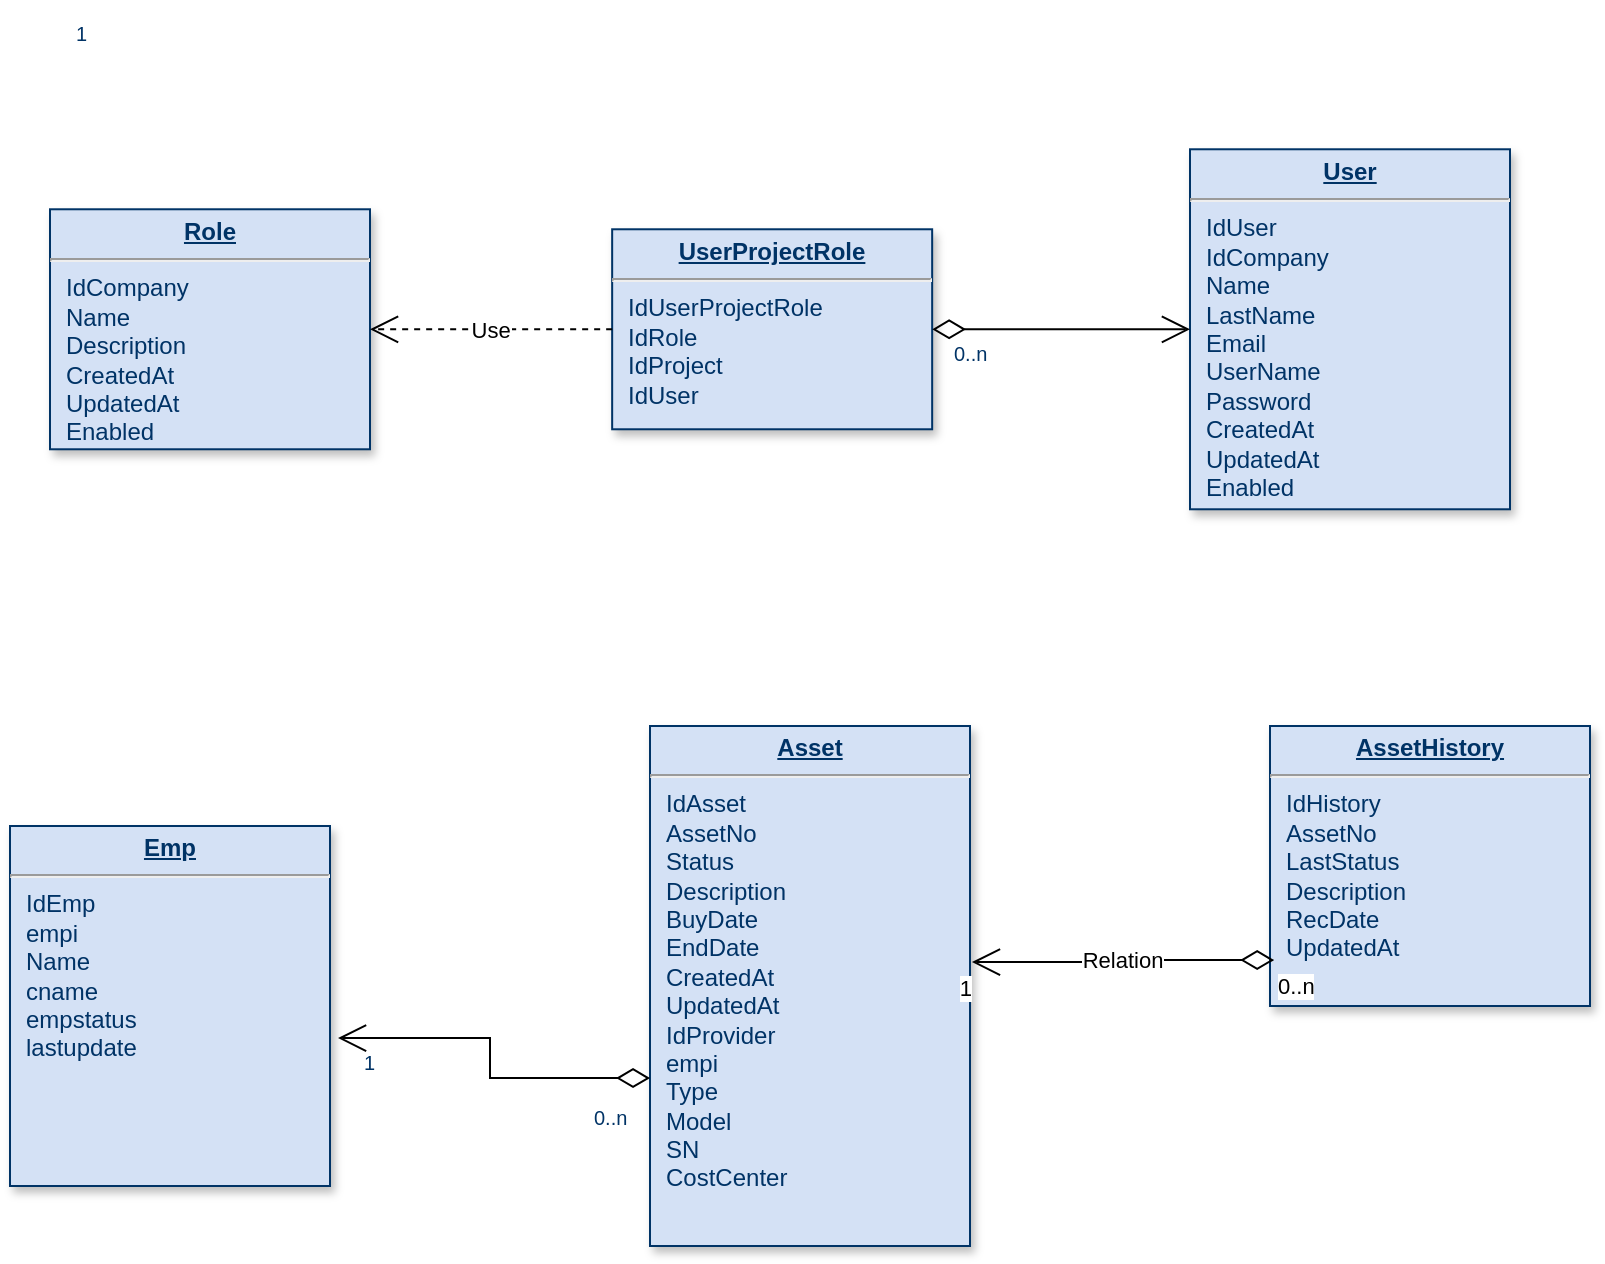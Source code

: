 <mxfile version="16.2.2" type="github">
  <diagram name="Page-1" id="efa7a0a1-bf9b-a30e-e6df-94a7791c09e9">
    <mxGraphModel dx="1422" dy="1963" grid="1" gridSize="10" guides="1" tooltips="1" connect="1" arrows="1" fold="1" page="1" pageScale="1" pageWidth="826" pageHeight="1169" background="none" math="0" shadow="0">
      <root>
        <mxCell id="0" />
        <mxCell id="1" parent="0" />
        <mxCell id="19" value="&lt;p style=&quot;margin: 0px; margin-top: 4px; text-align: center; text-decoration: underline;&quot;&gt;&lt;strong&gt;Role&lt;/strong&gt;&lt;/p&gt;&lt;hr /&gt;&lt;p style=&quot;margin: 0px; margin-left: 8px;&quot;&gt;IdCompany&lt;br /&gt;Name&lt;/p&gt;&lt;p style=&quot;margin: 0px; margin-left: 8px;&quot;&gt;Description&lt;/p&gt;&lt;p style=&quot;margin: 0px; margin-left: 8px;&quot;&gt;CreatedAt&lt;/p&gt;&lt;p style=&quot;margin: 0px; margin-left: 8px;&quot;&gt;UpdatedAt&lt;/p&gt;&lt;p style=&quot;margin: 0px; margin-left: 8px;&quot;&gt;Enabled&lt;/p&gt;" style="verticalAlign=top;align=left;overflow=fill;fontSize=12;fontFamily=Helvetica;html=1;strokeColor=#003366;shadow=1;fillColor=#D4E1F5;fontColor=#003366" parent="1" vertex="1">
          <mxGeometry x="310.0" y="91.64" width="160" height="120" as="geometry" />
        </mxCell>
        <mxCell id="22" value="&lt;p style=&quot;margin: 0px; margin-top: 4px; text-align: center; text-decoration: underline;&quot;&gt;&lt;strong&gt;User&lt;/strong&gt;&lt;/p&gt;&lt;hr /&gt;&lt;p style=&quot;margin: 0px; margin-left: 8px;&quot;&gt;IdUser&lt;/p&gt;&lt;p style=&quot;margin: 0px; margin-left: 8px;&quot;&gt;IdCompany&lt;/p&gt;&lt;p style=&quot;margin: 0px; margin-left: 8px;&quot;&gt;Name&lt;/p&gt;&lt;p style=&quot;margin: 0px; margin-left: 8px;&quot;&gt;LastName&lt;/p&gt;&lt;p style=&quot;margin: 0px; margin-left: 8px;&quot;&gt;Email&lt;/p&gt;&lt;p style=&quot;margin: 0px; margin-left: 8px;&quot;&gt;UserName&lt;/p&gt;&lt;p style=&quot;margin: 0px; margin-left: 8px;&quot;&gt;Password&lt;/p&gt;&lt;p style=&quot;margin: 0px; margin-left: 8px;&quot;&gt;CreatedAt&lt;/p&gt;&lt;p style=&quot;margin: 0px; margin-left: 8px;&quot;&gt;UpdatedAt&lt;/p&gt;&lt;p style=&quot;margin: 0px; margin-left: 8px;&quot;&gt;Enabled&lt;/p&gt;" style="verticalAlign=top;align=left;overflow=fill;fontSize=12;fontFamily=Helvetica;html=1;strokeColor=#003366;shadow=1;fillColor=#D4E1F5;fontColor=#003366" parent="1" vertex="1">
          <mxGeometry x="880.0" y="61.64" width="160.0" height="180" as="geometry" />
        </mxCell>
        <mxCell id="23" value="&lt;p style=&quot;margin: 0px; margin-top: 4px; text-align: center; text-decoration: underline;&quot;&gt;&lt;strong&gt;UserProjectRole&lt;/strong&gt;&lt;/p&gt;&lt;hr /&gt;&lt;p style=&quot;margin: 0px; margin-left: 8px;&quot;&gt;IdUserProjectRole&lt;/p&gt;&lt;p style=&quot;margin: 0px; margin-left: 8px;&quot;&gt;IdRole&lt;/p&gt;&lt;p style=&quot;margin: 0px; margin-left: 8px;&quot;&gt;IdProject&lt;/p&gt;&lt;p style=&quot;margin: 0px; margin-left: 8px;&quot;&gt;IdUser&lt;/p&gt;" style="verticalAlign=top;align=left;overflow=fill;fontSize=12;fontFamily=Helvetica;html=1;strokeColor=#003366;shadow=1;fillColor=#D4E1F5;fontColor=#003366" parent="1" vertex="1">
          <mxGeometry x="591.08" y="101.64" width="160" height="100" as="geometry" />
        </mxCell>
        <mxCell id="28" value="&lt;p style=&quot;margin: 0px ; margin-top: 4px ; text-align: center ; text-decoration: underline&quot;&gt;&lt;strong&gt;Asset&lt;/strong&gt;&lt;/p&gt;&lt;hr&gt;&lt;p style=&quot;margin: 0px 0px 0px 8px&quot;&gt;IdAsset&lt;/p&gt;&lt;p style=&quot;margin: 0px 0px 0px 8px&quot;&gt;AssetNo&lt;/p&gt;&lt;p style=&quot;margin: 0px 0px 0px 8px&quot;&gt;S&lt;span&gt;tatus&lt;/span&gt;&lt;/p&gt;&lt;p style=&quot;margin: 0px 0px 0px 8px&quot;&gt;Description&lt;/p&gt;&lt;p style=&quot;margin: 0px 0px 0px 8px&quot;&gt;BuyDate&lt;/p&gt;&lt;p style=&quot;margin: 0px 0px 0px 8px&quot;&gt;EndDate&lt;/p&gt;&lt;p style=&quot;margin: 0px 0px 0px 8px&quot;&gt;CreatedAt&lt;/p&gt;&lt;p style=&quot;margin: 0px 0px 0px 8px&quot;&gt;UpdatedAt&lt;/p&gt;&lt;p style=&quot;margin: 0px 0px 0px 8px&quot;&gt;IdProvider&lt;br&gt;&lt;/p&gt;&lt;p style=&quot;margin: 0px 0px 0px 8px&quot;&gt;empi&lt;/p&gt;&lt;p style=&quot;margin: 0px 0px 0px 8px&quot;&gt;Type&lt;/p&gt;&lt;p style=&quot;margin: 0px 0px 0px 8px&quot;&gt;Model&lt;/p&gt;&lt;p style=&quot;margin: 0px 0px 0px 8px&quot;&gt;SN&lt;/p&gt;&lt;p style=&quot;margin: 0px 0px 0px 8px&quot;&gt;CostCenter&lt;/p&gt;&lt;p style=&quot;margin: 0px 0px 0px 8px&quot;&gt;&lt;br&gt;&lt;/p&gt;" style="verticalAlign=top;align=left;overflow=fill;fontSize=12;fontFamily=Helvetica;html=1;strokeColor=#003366;shadow=1;fillColor=#D4E1F5;fontColor=#003366" parent="1" vertex="1">
          <mxGeometry x="610" y="350" width="160" height="260" as="geometry" />
        </mxCell>
        <mxCell id="32" value="&lt;p style=&quot;margin: 0px ; margin-top: 4px ; text-align: center ; text-decoration: underline&quot;&gt;&lt;b&gt;AssetHistory&lt;/b&gt;&lt;/p&gt;&lt;hr&gt;&lt;p style=&quot;margin: 0px ; margin-left: 8px&quot;&gt;IdHistory&lt;/p&gt;&lt;p style=&quot;margin: 0px ; margin-left: 8px&quot;&gt;AssetNo&lt;/p&gt;&lt;p style=&quot;margin: 0px ; margin-left: 8px&quot;&gt;LastStatus&lt;/p&gt;&lt;p style=&quot;margin: 0px ; margin-left: 8px&quot;&gt;Description&lt;/p&gt;&lt;p style=&quot;margin: 0px ; margin-left: 8px&quot;&gt;RecDate&lt;/p&gt;&lt;p style=&quot;margin: 0px ; margin-left: 8px&quot;&gt;UpdatedAt&lt;/p&gt;&lt;p style=&quot;margin: 0px ; margin-left: 8px&quot;&gt;&lt;br&gt;&lt;/p&gt;" style="verticalAlign=top;align=left;overflow=fill;fontSize=12;fontFamily=Helvetica;html=1;strokeColor=#003366;shadow=1;fillColor=#D4E1F5;fontColor=#003366" parent="1" vertex="1">
          <mxGeometry x="920" y="350.0" width="160" height="140" as="geometry" />
        </mxCell>
        <mxCell id="45" value="" style="endArrow=open;endSize=12;startArrow=diamondThin;startSize=14;startFill=0;edgeStyle=orthogonalEdgeStyle;rounded=0" parent="1" source="23" target="22" edge="1">
          <mxGeometry x="519.36" y="180" as="geometry">
            <mxPoint x="519.36" y="180" as="sourcePoint" />
            <mxPoint x="679.36" y="180" as="targetPoint" />
          </mxGeometry>
        </mxCell>
        <mxCell id="46" value="0..n" style="resizable=0;align=left;verticalAlign=top;labelBackgroundColor=#ffffff;fontSize=10;strokeColor=#003366;shadow=1;fillColor=#D4E1F5;fontColor=#003366" parent="45" connectable="0" vertex="1">
          <mxGeometry x="-1" relative="1" as="geometry">
            <mxPoint x="8.92" as="offset" />
          </mxGeometry>
        </mxCell>
        <mxCell id="47" value="1" style="resizable=0;align=right;verticalAlign=top;labelBackgroundColor=#ffffff;fontSize=10;strokeColor=#003366;shadow=1;fillColor=#D4E1F5;fontColor=#003366" parent="45" connectable="0" vertex="1">
          <mxGeometry x="1" relative="1" as="geometry">
            <mxPoint x="-550" y="-160.0" as="offset" />
          </mxGeometry>
        </mxCell>
        <mxCell id="54" value="" style="endArrow=open;endSize=12;startArrow=diamondThin;startSize=14;startFill=0;edgeStyle=orthogonalEdgeStyle;exitX=0;exitY=0.677;rounded=0;entryX=1.025;entryY=0.589;entryDx=0;entryDy=0;entryPerimeter=0;exitDx=0;exitDy=0;exitPerimeter=0;" parent="1" source="28" target="LZ1AF1Mo5hQ1FhnTD28M-114" edge="1">
          <mxGeometry x="1209.36" y="170" as="geometry">
            <mxPoint x="1170" y="722.5" as="sourcePoint" />
            <mxPoint x="1369.36" y="170" as="targetPoint" />
          </mxGeometry>
        </mxCell>
        <mxCell id="55" value="0..n" style="resizable=0;align=left;verticalAlign=top;labelBackgroundColor=#ffffff;fontSize=10;strokeColor=#003366;shadow=1;fillColor=#D4E1F5;fontColor=#003366" parent="54" connectable="0" vertex="1">
          <mxGeometry x="-1" relative="1" as="geometry">
            <mxPoint x="-30" y="7.5" as="offset" />
          </mxGeometry>
        </mxCell>
        <mxCell id="56" value="1" style="resizable=0;align=right;verticalAlign=top;labelBackgroundColor=#ffffff;fontSize=10;strokeColor=#003366;shadow=1;fillColor=#D4E1F5;fontColor=#003366" parent="54" connectable="0" vertex="1">
          <mxGeometry x="1" relative="1" as="geometry">
            <mxPoint x="20" as="offset" />
          </mxGeometry>
        </mxCell>
        <mxCell id="102" value="Use" style="endArrow=open;endSize=12;dashed=1" parent="1" source="23" target="19" edge="1">
          <mxGeometry x="430" y="50" as="geometry">
            <mxPoint x="430" y="50" as="sourcePoint" />
            <mxPoint x="590" y="50" as="targetPoint" />
          </mxGeometry>
        </mxCell>
        <mxCell id="LZ1AF1Mo5hQ1FhnTD28M-114" value="&lt;p style=&quot;margin: 0px ; margin-top: 4px ; text-align: center ; text-decoration: underline&quot;&gt;&lt;b&gt;Emp&lt;/b&gt;&lt;/p&gt;&lt;hr&gt;&lt;p style=&quot;margin: 0px ; margin-left: 8px&quot;&gt;IdEmp&lt;/p&gt;&lt;p style=&quot;margin: 0px ; margin-left: 8px&quot;&gt;empi&lt;/p&gt;&lt;p style=&quot;margin: 0px ; margin-left: 8px&quot;&gt;Name&lt;/p&gt;&lt;p style=&quot;margin: 0px ; margin-left: 8px&quot;&gt;cname&lt;/p&gt;&lt;p style=&quot;margin: 0px ; margin-left: 8px&quot;&gt;&lt;span&gt;empstatus&lt;/span&gt;&lt;br&gt;&lt;/p&gt;&lt;p style=&quot;margin: 0px ; margin-left: 8px&quot;&gt;&lt;span&gt;lastupdate&lt;/span&gt;&lt;/p&gt;" style="verticalAlign=top;align=left;overflow=fill;fontSize=12;fontFamily=Helvetica;html=1;strokeColor=#003366;shadow=1;fillColor=#D4E1F5;fontColor=#003366" vertex="1" parent="1">
          <mxGeometry x="290.0" y="400" width="160.0" height="180" as="geometry" />
        </mxCell>
        <mxCell id="LZ1AF1Mo5hQ1FhnTD28M-120" value="Relation" style="endArrow=open;html=1;endSize=12;startArrow=diamondThin;startSize=14;startFill=0;edgeStyle=orthogonalEdgeStyle;rounded=1;labelBackgroundColor=default;fontFamily=Helvetica;fontSize=11;fontColor=default;strokeColor=default;shape=connector;entryX=1.006;entryY=0.454;entryDx=0;entryDy=0;exitX=0.013;exitY=0.836;exitDx=0;exitDy=0;exitPerimeter=0;entryPerimeter=0;" edge="1" parent="1" source="32" target="28">
          <mxGeometry relative="1" as="geometry">
            <mxPoint x="826" y="584" as="sourcePoint" />
            <mxPoint x="986" y="584" as="targetPoint" />
          </mxGeometry>
        </mxCell>
        <mxCell id="LZ1AF1Mo5hQ1FhnTD28M-121" value="0..n" style="edgeLabel;resizable=0;html=1;align=left;verticalAlign=top;fontFamily=Helvetica;fontSize=11;fontColor=default;" connectable="0" vertex="1" parent="LZ1AF1Mo5hQ1FhnTD28M-120">
          <mxGeometry x="-1" relative="1" as="geometry" />
        </mxCell>
        <mxCell id="LZ1AF1Mo5hQ1FhnTD28M-122" value="1" style="edgeLabel;resizable=0;html=1;align=right;verticalAlign=top;fontFamily=Helvetica;fontSize=11;fontColor=default;" connectable="0" vertex="1" parent="LZ1AF1Mo5hQ1FhnTD28M-120">
          <mxGeometry x="1" relative="1" as="geometry" />
        </mxCell>
      </root>
    </mxGraphModel>
  </diagram>
</mxfile>

